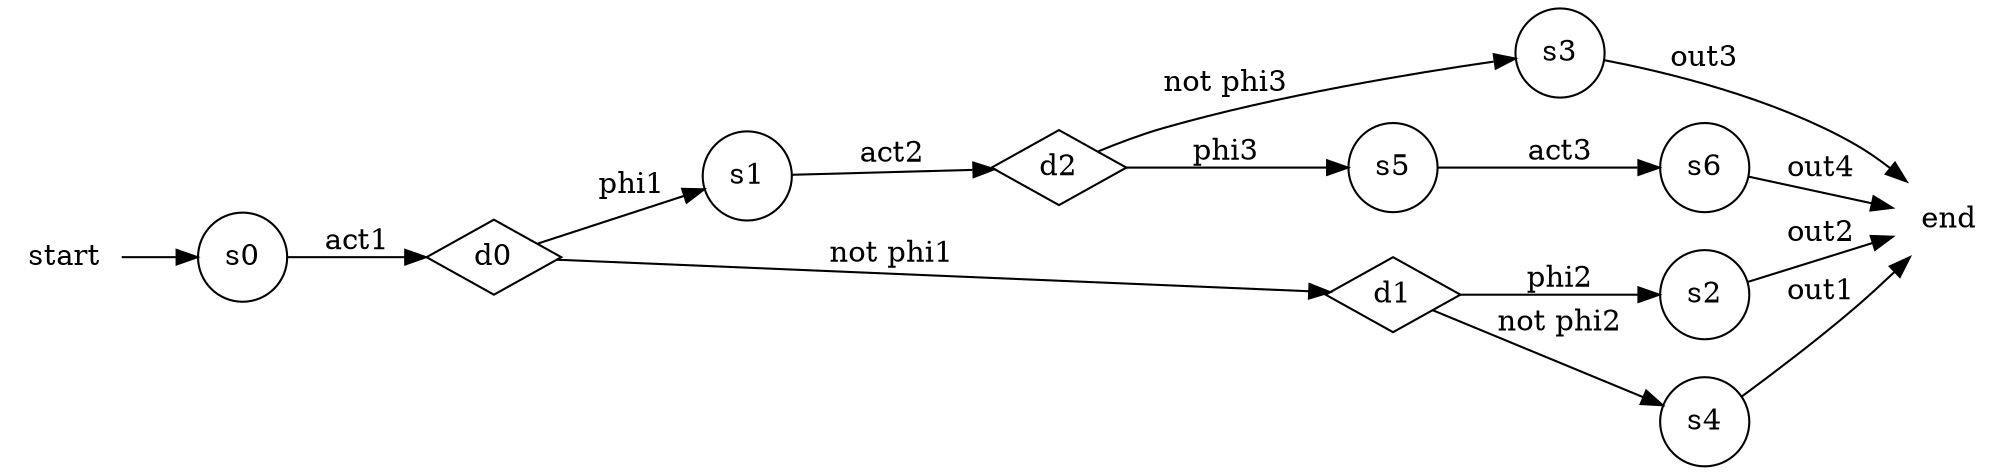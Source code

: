 digraph LTS_Graph {
rankdir=LR;

node [shape="none"]; start end;

node [shape="circle",color="black"]; s0 s1 s2 s3 s4 s5 s6;
node [shape="diamond", color="black"]; d0 d1 d2;


start -> s0;

s0 -> d0 [label="act1"];

d0 -> s1 [label="phi1"];
d0 -> d1 [label="not phi1"];

s1 -> d2 [label="act2"];

d1 -> s2 [label="phi2"];
d1 -> s4 [label="not phi2"];
s4 -> end [label="out1"];

s2 -> end [label="out2"];

d2 -> s5 [label="phi3"];
d2 -> s3 [label="not phi3"];
s5 -> s6 [label="act3"];

s3 -> end [label="out3"];
s6 -> end [label="out4"];
}
